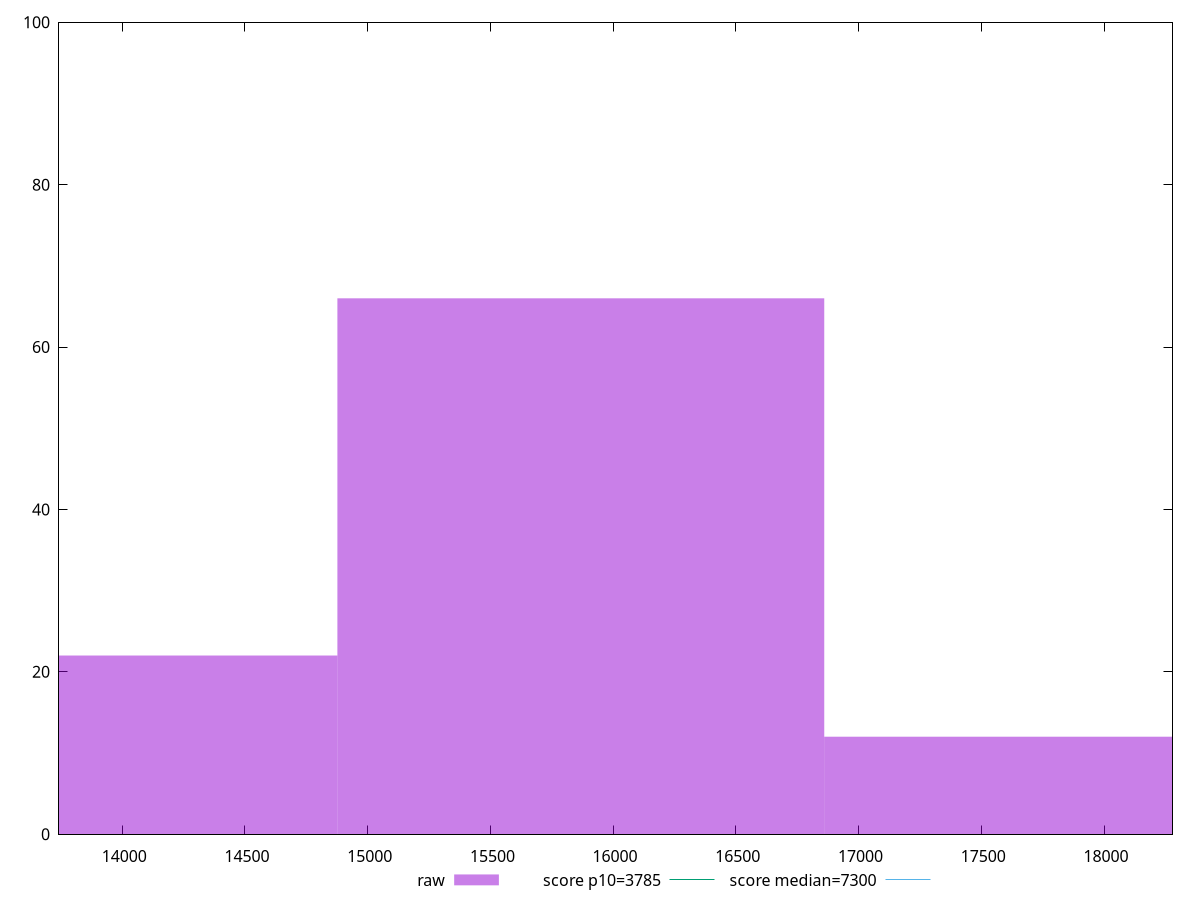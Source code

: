reset

$raw <<EOF
17851.942984333964 12
13884.844543370862 22
15868.393763852413 66
EOF

set key outside below
set boxwidth 1983.5492204815516
set xrange [13742.399000000003:18279.042500000003]
set yrange [0:100]
set trange [0:100]
set style fill transparent solid 0.5 noborder

set parametric
set terminal svg size 640, 490 enhanced background rgb 'white'
set output "reprap/interactive/samples/pages+cached+noexternal+nomedia+nocss/raw/histogram.svg"

plot $raw title "raw" with boxes, \
     3785,t title "score p10=3785", \
     7300,t title "score median=7300"

reset
